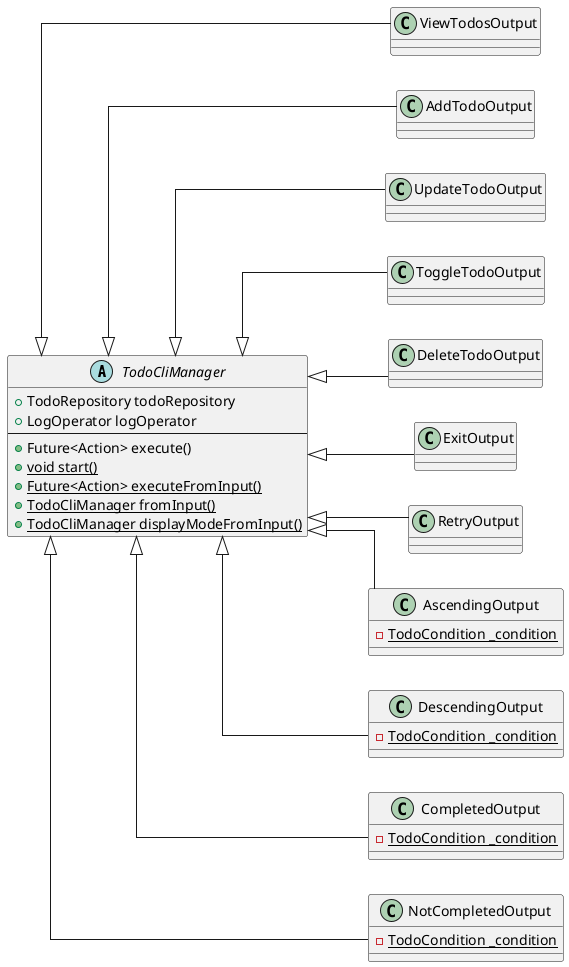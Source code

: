 @startuml

' Layout configurations
skinparam linetype ortho
left to right direction

abstract class TodoCliManager {
  + TodoRepository todoRepository
  + LogOperator logOperator
  --
  + Future<Action> execute()
  + {static} void start()
  + {static} Future<Action> executeFromInput()
  + {static} TodoCliManager fromInput()
  + {static} TodoCliManager displayModeFromInput()
}

' Command outputs grouped on the right side
together {
  class ViewTodosOutput extends TodoCliManager {
  }

  class AddTodoOutput extends TodoCliManager {
  }

  class UpdateTodoOutput extends TodoCliManager {
  }

  class ToggleTodoOutput extends TodoCliManager {
  }

  class DeleteTodoOutput extends TodoCliManager {
  }

  class ExitOutput extends TodoCliManager {
  }

  class RetryOutput extends TodoCliManager {
  }

  class AscendingOutput extends TodoCliManager {
    - {static} TodoCondition _condition
  }

  class DescendingOutput extends TodoCliManager {
    - {static} TodoCondition _condition
  }

  class CompletedOutput extends TodoCliManager {
    - {static} TodoCondition _condition
  }

  class NotCompletedOutput extends TodoCliManager {
    - {static} TodoCondition _condition
  }
}

' Force right alignment of subclasses
TodoCliManager -[hidden]-> ViewTodosOutput
TodoCliManager -[hidden]-> AddTodoOutput
TodoCliManager -[hidden]-> UpdateTodoOutput
TodoCliManager -[hidden]-> ToggleTodoOutput
TodoCliManager -[hidden]-> DeleteTodoOutput
TodoCliManager -[hidden]-> ExitOutput
TodoCliManager -[hidden]-> RetryOutput
TodoCliManager -[hidden]-> AscendingOutput
TodoCliManager -[hidden]-> DescendingOutput
TodoCliManager -[hidden]-> CompletedOutput
TodoCliManager -[hidden]-> NotCompletedOutput

@enduml